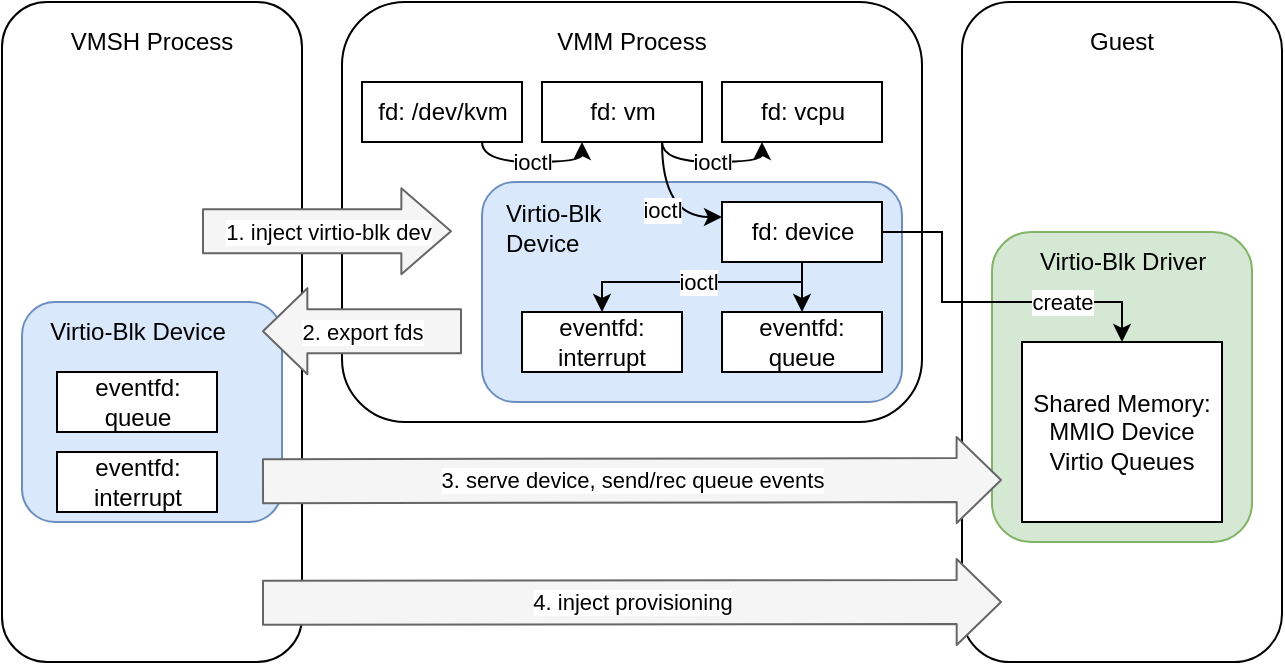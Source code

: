 <mxfile version="14.1.8" type="device"><diagram id="-ICJ7CZt7W_qZwVFtFAu" name="Page-1"><mxGraphModel dx="630" dy="485" grid="1" gridSize="10" guides="1" tooltips="1" connect="1" arrows="1" fold="1" page="1" pageScale="1" pageWidth="850" pageHeight="1100" math="0" shadow="0"><root><mxCell id="0"/><mxCell id="1" parent="0"/><mxCell id="tRCLcG3YkmCrumiz_EIw-8" value="" style="rounded=1;whiteSpace=wrap;html=1;" parent="1" vertex="1"><mxGeometry x="670" y="60" width="160" height="330" as="geometry"/></mxCell><mxCell id="tRCLcG3YkmCrumiz_EIw-46" value="" style="rounded=1;whiteSpace=wrap;html=1;align=left;fillColor=#d5e8d4;strokeColor=#82b366;" parent="1" vertex="1"><mxGeometry x="685" y="175" width="130" height="155" as="geometry"/></mxCell><mxCell id="tRCLcG3YkmCrumiz_EIw-7" value="&lt;br&gt;&lt;br&gt;" style="rounded=1;whiteSpace=wrap;html=1;" parent="1" vertex="1"><mxGeometry x="360" y="60" width="290" height="210" as="geometry"/></mxCell><mxCell id="tRCLcG3YkmCrumiz_EIw-39" value="" style="rounded=1;whiteSpace=wrap;html=1;fillColor=#dae8fc;strokeColor=#6c8ebf;" parent="1" vertex="1"><mxGeometry x="430" y="150" width="210" height="110" as="geometry"/></mxCell><mxCell id="tRCLcG3YkmCrumiz_EIw-13" value="" style="rounded=1;whiteSpace=wrap;html=1;" parent="1" vertex="1"><mxGeometry x="190" y="60" width="150" height="330" as="geometry"/></mxCell><mxCell id="tRCLcG3YkmCrumiz_EIw-37" value="" style="rounded=1;whiteSpace=wrap;html=1;fillColor=#dae8fc;strokeColor=#6c8ebf;" parent="1" vertex="1"><mxGeometry x="200" y="210" width="130" height="110" as="geometry"/></mxCell><mxCell id="tRCLcG3YkmCrumiz_EIw-18" value="ioctl" style="edgeStyle=orthogonalEdgeStyle;curved=1;rounded=0;orthogonalLoop=1;jettySize=auto;html=1;exitX=0.75;exitY=1;exitDx=0;exitDy=0;entryX=0.25;entryY=1;entryDx=0;entryDy=0;" parent="1" source="tRCLcG3YkmCrumiz_EIw-1" target="tRCLcG3YkmCrumiz_EIw-2" edge="1"><mxGeometry relative="1" as="geometry"><Array as="points"><mxPoint x="430" y="140"/><mxPoint x="480" y="140"/></Array></mxGeometry></mxCell><mxCell id="tRCLcG3YkmCrumiz_EIw-1" value="fd: /dev/kvm" style="html=1;" parent="1" vertex="1"><mxGeometry x="370" y="100" width="80" height="30" as="geometry"/></mxCell><mxCell id="tRCLcG3YkmCrumiz_EIw-19" value="ioctl" style="edgeStyle=orthogonalEdgeStyle;curved=1;rounded=0;orthogonalLoop=1;jettySize=auto;html=1;exitX=0.75;exitY=1;exitDx=0;exitDy=0;entryX=0.25;entryY=1;entryDx=0;entryDy=0;" parent="1" source="tRCLcG3YkmCrumiz_EIw-2" target="tRCLcG3YkmCrumiz_EIw-3" edge="1"><mxGeometry relative="1" as="geometry"><Array as="points"><mxPoint x="520" y="140"/><mxPoint x="570" y="140"/></Array></mxGeometry></mxCell><mxCell id="tRCLcG3YkmCrumiz_EIw-20" value="ioctl" style="edgeStyle=orthogonalEdgeStyle;curved=1;rounded=0;orthogonalLoop=1;jettySize=auto;html=1;exitX=0.75;exitY=1;exitDx=0;exitDy=0;entryX=0;entryY=0.25;entryDx=0;entryDy=0;" parent="1" source="tRCLcG3YkmCrumiz_EIw-2" target="tRCLcG3YkmCrumiz_EIw-4" edge="1"><mxGeometry relative="1" as="geometry"/></mxCell><mxCell id="tRCLcG3YkmCrumiz_EIw-2" value="fd: vm" style="html=1;" parent="1" vertex="1"><mxGeometry x="460" y="100" width="80" height="30" as="geometry"/></mxCell><mxCell id="tRCLcG3YkmCrumiz_EIw-3" value="fd: vcpu" style="html=1;" parent="1" vertex="1"><mxGeometry x="550" y="100" width="80" height="30" as="geometry"/></mxCell><mxCell id="tRCLcG3YkmCrumiz_EIw-40" style="edgeStyle=orthogonalEdgeStyle;rounded=0;orthogonalLoop=1;jettySize=auto;html=1;exitX=0.5;exitY=1;exitDx=0;exitDy=0;" parent="1" source="tRCLcG3YkmCrumiz_EIw-4" target="tRCLcG3YkmCrumiz_EIw-15" edge="1"><mxGeometry relative="1" as="geometry"/></mxCell><mxCell id="tRCLcG3YkmCrumiz_EIw-41" value="ioctl" style="edgeStyle=orthogonalEdgeStyle;rounded=0;orthogonalLoop=1;jettySize=auto;html=1;exitX=0.5;exitY=1;exitDx=0;exitDy=0;entryX=0.5;entryY=0;entryDx=0;entryDy=0;" parent="1" source="tRCLcG3YkmCrumiz_EIw-4" target="tRCLcG3YkmCrumiz_EIw-24" edge="1"><mxGeometry relative="1" as="geometry"><Array as="points"><mxPoint x="590" y="200"/><mxPoint x="490" y="200"/></Array></mxGeometry></mxCell><mxCell id="tRCLcG3YkmCrumiz_EIw-48" value="create" style="edgeStyle=orthogonalEdgeStyle;rounded=0;orthogonalLoop=1;jettySize=auto;html=1;exitX=1;exitY=0.5;exitDx=0;exitDy=0;entryX=0.5;entryY=0;entryDx=0;entryDy=0;" parent="1" source="tRCLcG3YkmCrumiz_EIw-4" target="tRCLcG3YkmCrumiz_EIw-12" edge="1"><mxGeometry x="0.429" relative="1" as="geometry"><Array as="points"><mxPoint x="660" y="175"/><mxPoint x="660" y="210"/><mxPoint x="750" y="210"/></Array><mxPoint as="offset"/></mxGeometry></mxCell><mxCell id="tRCLcG3YkmCrumiz_EIw-4" value="fd: device" style="html=1;" parent="1" vertex="1"><mxGeometry x="550" y="160" width="80" height="30" as="geometry"/></mxCell><mxCell id="tRCLcG3YkmCrumiz_EIw-9" value="VMM Process" style="text;html=1;strokeColor=none;fillColor=none;align=center;verticalAlign=middle;whiteSpace=wrap;rounded=0;" parent="1" vertex="1"><mxGeometry x="455" y="70" width="100" height="20" as="geometry"/></mxCell><mxCell id="tRCLcG3YkmCrumiz_EIw-10" value="Guest" style="text;html=1;strokeColor=none;fillColor=none;align=center;verticalAlign=middle;whiteSpace=wrap;rounded=0;" parent="1" vertex="1"><mxGeometry x="730" y="70" width="40" height="20" as="geometry"/></mxCell><mxCell id="tRCLcG3YkmCrumiz_EIw-12" value="Shared Memory:&lt;br&gt;MMIO Device&lt;br&gt;Virtio Queues" style="rounded=0;whiteSpace=wrap;html=1;" parent="1" vertex="1"><mxGeometry x="700" y="230" width="100" height="90" as="geometry"/></mxCell><mxCell id="tRCLcG3YkmCrumiz_EIw-14" value="VMSH Process" style="text;html=1;strokeColor=none;fillColor=none;align=center;verticalAlign=middle;whiteSpace=wrap;rounded=0;" parent="1" vertex="1"><mxGeometry x="215" y="70" width="100" height="20" as="geometry"/></mxCell><mxCell id="tRCLcG3YkmCrumiz_EIw-15" value="eventfd: queue" style="rounded=0;whiteSpace=wrap;html=1;" parent="1" vertex="1"><mxGeometry x="550" y="215" width="80" height="30" as="geometry"/></mxCell><mxCell id="tRCLcG3YkmCrumiz_EIw-24" value="eventfd: interrupt" style="rounded=0;whiteSpace=wrap;html=1;" parent="1" vertex="1"><mxGeometry x="450" y="215" width="80" height="30" as="geometry"/></mxCell><mxCell id="tRCLcG3YkmCrumiz_EIw-29" value="eventfd: queue" style="rounded=0;whiteSpace=wrap;html=1;" parent="1" vertex="1"><mxGeometry x="217.5" y="245" width="80" height="30" as="geometry"/></mxCell><mxCell id="tRCLcG3YkmCrumiz_EIw-30" value="eventfd: interrupt" style="rounded=0;whiteSpace=wrap;html=1;" parent="1" vertex="1"><mxGeometry x="217.5" y="285" width="80" height="30" as="geometry"/></mxCell><mxCell id="tRCLcG3YkmCrumiz_EIw-32" value="2. export fds" style="shape=flexArrow;endArrow=classic;html=1;width=22;endSize=7.058;fillColor=#f5f5f5;strokeColor=#666666;" parent="1" edge="1"><mxGeometry width="50" height="50" relative="1" as="geometry"><mxPoint x="420" y="224.58" as="sourcePoint"/><mxPoint x="320" y="224.58" as="targetPoint"/></mxGeometry></mxCell><mxCell id="tRCLcG3YkmCrumiz_EIw-33" value="1. inject virtio-blk dev" style="shape=flexArrow;endArrow=classic;html=1;width=22;endSize=7.942;fillColor=#f5f5f5;strokeColor=#666666;" parent="1" edge="1"><mxGeometry width="50" height="50" relative="1" as="geometry"><mxPoint x="290" y="174.58" as="sourcePoint"/><mxPoint x="415" y="174.58" as="targetPoint"/></mxGeometry></mxCell><mxCell id="tRCLcG3YkmCrumiz_EIw-34" value="3. serve device, send/rec queue events" style="shape=flexArrow;endArrow=classic;html=1;width=22;endSize=7.058;fillColor=#f5f5f5;strokeColor=#666666;" parent="1" edge="1"><mxGeometry width="50" height="50" relative="1" as="geometry"><mxPoint x="320" y="299.59" as="sourcePoint"/><mxPoint x="690" y="299" as="targetPoint"/></mxGeometry></mxCell><mxCell id="tRCLcG3YkmCrumiz_EIw-35" value="4. inject provisioning" style="shape=flexArrow;endArrow=classic;html=1;width=22;endSize=7.058;fillColor=#f5f5f5;strokeColor=#666666;" parent="1" edge="1"><mxGeometry width="50" height="50" relative="1" as="geometry"><mxPoint x="320" y="360.42" as="sourcePoint"/><mxPoint x="690" y="360" as="targetPoint"/></mxGeometry></mxCell><mxCell id="tRCLcG3YkmCrumiz_EIw-38" value="Virtio-Blk Device" style="text;html=1;strokeColor=none;fillColor=none;align=center;verticalAlign=middle;whiteSpace=wrap;rounded=0;" parent="1" vertex="1"><mxGeometry x="202.5" y="215" width="110" height="20" as="geometry"/></mxCell><mxCell id="tRCLcG3YkmCrumiz_EIw-43" value="Virtio-Blk Device" style="text;html=1;strokeColor=none;fillColor=none;align=left;verticalAlign=middle;whiteSpace=wrap;rounded=0;" parent="1" vertex="1"><mxGeometry x="440" y="155" width="80" height="35" as="geometry"/></mxCell><mxCell id="tRCLcG3YkmCrumiz_EIw-45" value="Virtio-Blk Driver" style="text;html=1;align=center;verticalAlign=middle;resizable=0;points=[];autosize=1;" parent="1" vertex="1"><mxGeometry x="700" y="180" width="100" height="20" as="geometry"/></mxCell></root></mxGraphModel></diagram></mxfile>